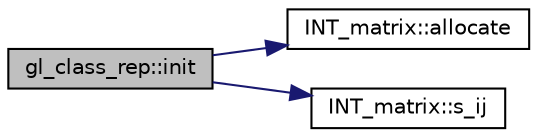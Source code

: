 digraph "gl_class_rep::init"
{
  edge [fontname="Helvetica",fontsize="10",labelfontname="Helvetica",labelfontsize="10"];
  node [fontname="Helvetica",fontsize="10",shape=record];
  rankdir="LR";
  Node14 [label="gl_class_rep::init",height=0.2,width=0.4,color="black", fillcolor="grey75", style="filled", fontcolor="black"];
  Node14 -> Node15 [color="midnightblue",fontsize="10",style="solid",fontname="Helvetica"];
  Node15 [label="INT_matrix::allocate",height=0.2,width=0.4,color="black", fillcolor="white", style="filled",URL="$d9/dd1/class_i_n_t__matrix.html#aefd72cf83a84c14335eca38fc854c73f"];
  Node14 -> Node16 [color="midnightblue",fontsize="10",style="solid",fontname="Helvetica"];
  Node16 [label="INT_matrix::s_ij",height=0.2,width=0.4,color="black", fillcolor="white", style="filled",URL="$d9/dd1/class_i_n_t__matrix.html#a495bf91b533aa26fd82c276b8c38aec7"];
}
